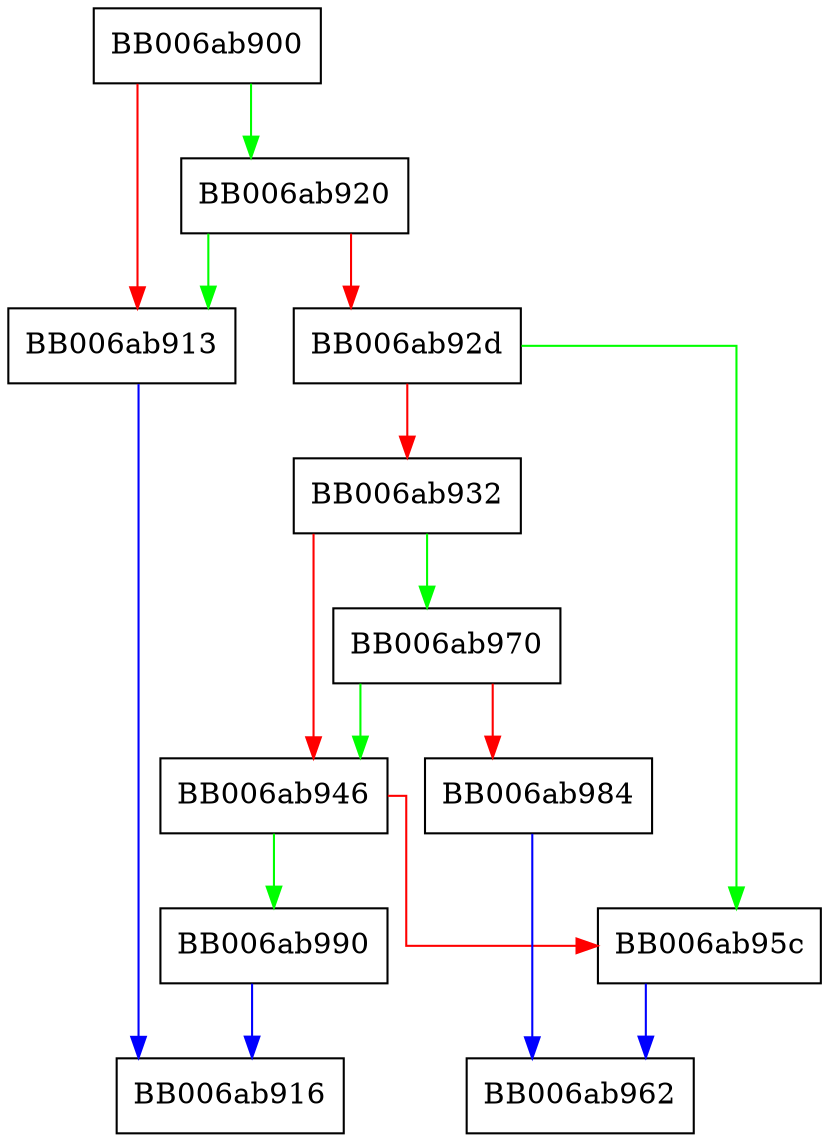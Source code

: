 digraph keccak_init_params {
  node [shape="box"];
  graph [splines=ortho];
  BB006ab900 -> BB006ab920 [color="green"];
  BB006ab900 -> BB006ab913 [color="red"];
  BB006ab913 -> BB006ab916 [color="blue"];
  BB006ab920 -> BB006ab913 [color="green"];
  BB006ab920 -> BB006ab92d [color="red"];
  BB006ab92d -> BB006ab95c [color="green"];
  BB006ab92d -> BB006ab932 [color="red"];
  BB006ab932 -> BB006ab970 [color="green"];
  BB006ab932 -> BB006ab946 [color="red"];
  BB006ab946 -> BB006ab990 [color="green"];
  BB006ab946 -> BB006ab95c [color="red"];
  BB006ab95c -> BB006ab962 [color="blue"];
  BB006ab970 -> BB006ab946 [color="green"];
  BB006ab970 -> BB006ab984 [color="red"];
  BB006ab984 -> BB006ab962 [color="blue"];
  BB006ab990 -> BB006ab916 [color="blue"];
}